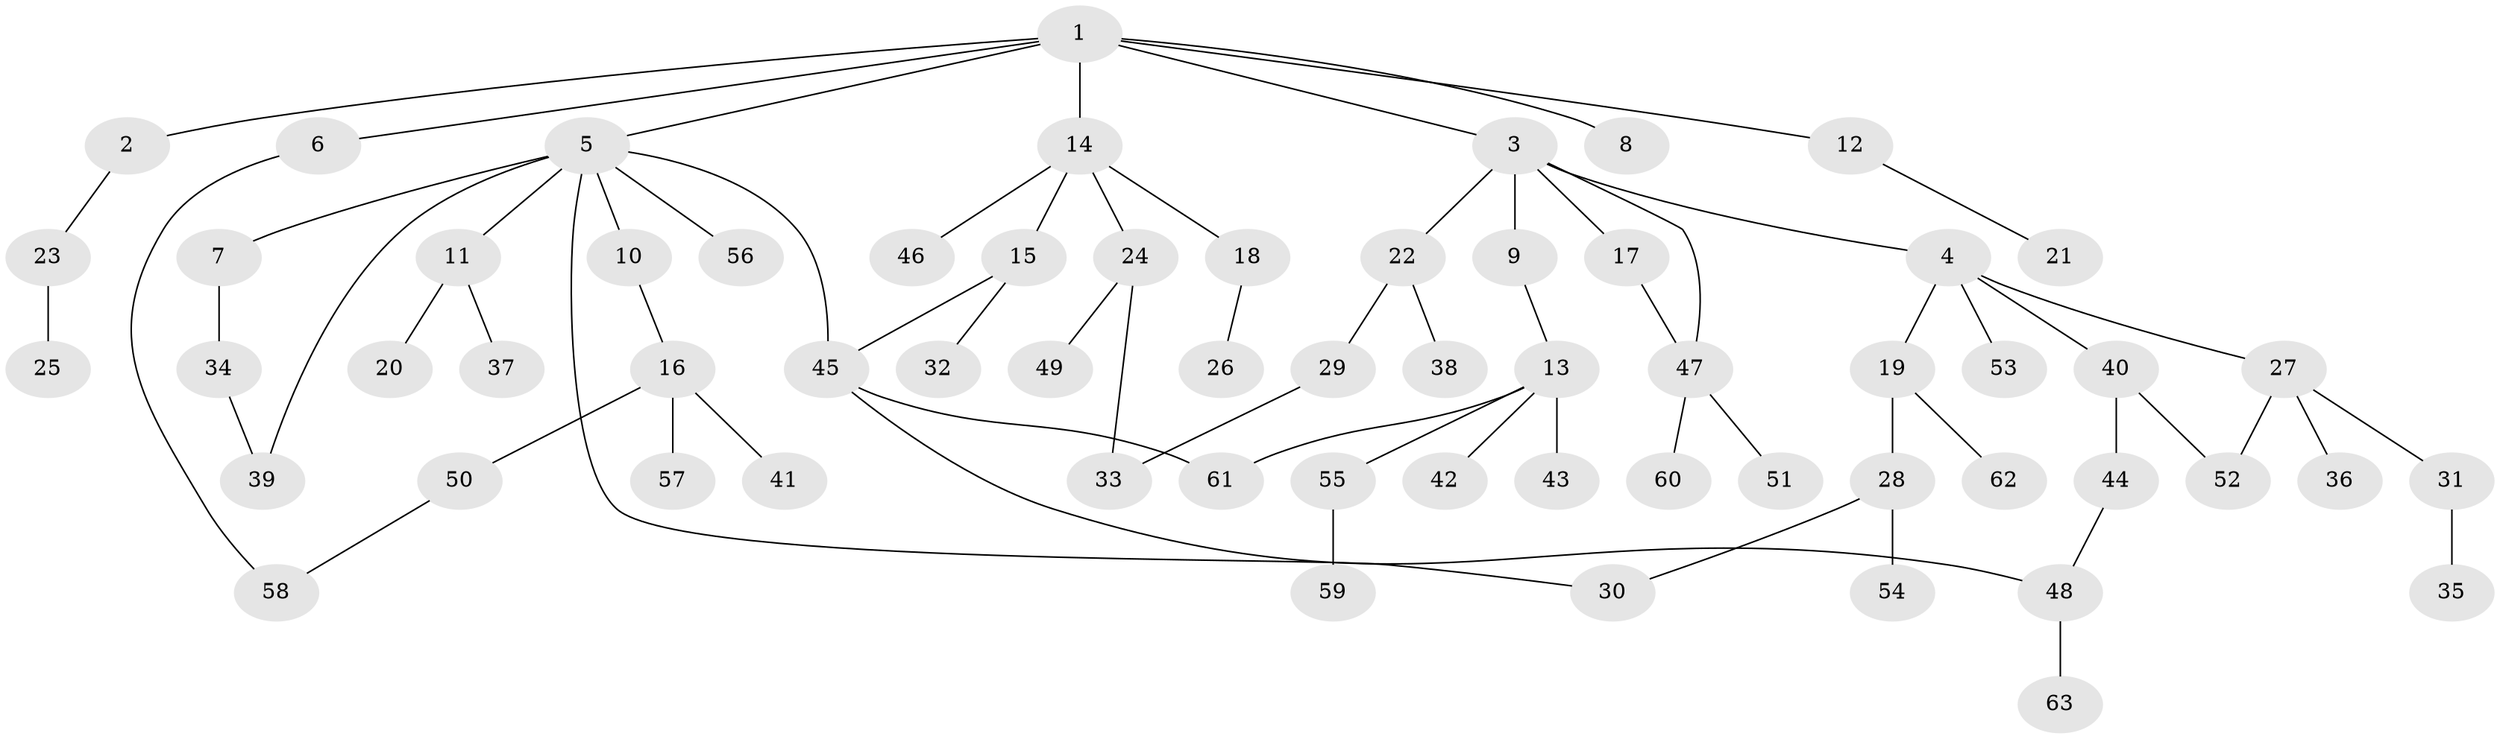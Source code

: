 // Generated by graph-tools (version 1.1) at 2025/10/02/27/25 16:10:53]
// undirected, 63 vertices, 71 edges
graph export_dot {
graph [start="1"]
  node [color=gray90,style=filled];
  1;
  2;
  3;
  4;
  5;
  6;
  7;
  8;
  9;
  10;
  11;
  12;
  13;
  14;
  15;
  16;
  17;
  18;
  19;
  20;
  21;
  22;
  23;
  24;
  25;
  26;
  27;
  28;
  29;
  30;
  31;
  32;
  33;
  34;
  35;
  36;
  37;
  38;
  39;
  40;
  41;
  42;
  43;
  44;
  45;
  46;
  47;
  48;
  49;
  50;
  51;
  52;
  53;
  54;
  55;
  56;
  57;
  58;
  59;
  60;
  61;
  62;
  63;
  1 -- 2;
  1 -- 3;
  1 -- 5;
  1 -- 6;
  1 -- 8;
  1 -- 12;
  1 -- 14;
  2 -- 23;
  3 -- 4;
  3 -- 9;
  3 -- 17;
  3 -- 22;
  3 -- 47;
  4 -- 19;
  4 -- 27;
  4 -- 40;
  4 -- 53;
  5 -- 7;
  5 -- 10;
  5 -- 11;
  5 -- 45;
  5 -- 56;
  5 -- 30;
  5 -- 39;
  6 -- 58;
  7 -- 34;
  9 -- 13;
  10 -- 16;
  11 -- 20;
  11 -- 37;
  12 -- 21;
  13 -- 42;
  13 -- 43;
  13 -- 55;
  13 -- 61;
  14 -- 15;
  14 -- 18;
  14 -- 24;
  14 -- 46;
  15 -- 32;
  15 -- 45;
  16 -- 41;
  16 -- 50;
  16 -- 57;
  17 -- 47;
  18 -- 26;
  19 -- 28;
  19 -- 62;
  22 -- 29;
  22 -- 38;
  23 -- 25;
  24 -- 49;
  24 -- 33;
  27 -- 31;
  27 -- 36;
  27 -- 52;
  28 -- 30;
  28 -- 54;
  29 -- 33;
  31 -- 35;
  34 -- 39;
  40 -- 44;
  40 -- 52;
  44 -- 48;
  45 -- 48;
  45 -- 61;
  47 -- 51;
  47 -- 60;
  48 -- 63;
  50 -- 58;
  55 -- 59;
}
